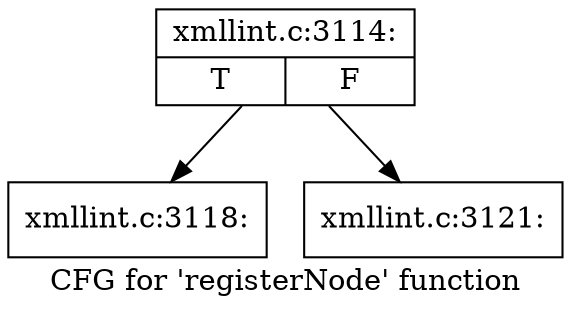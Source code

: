 digraph "CFG for 'registerNode' function" {
	label="CFG for 'registerNode' function";

	Node0x4a2ec80 [shape=record,label="{xmllint.c:3114:|{<s0>T|<s1>F}}"];
	Node0x4a2ec80 -> Node0x4a31370;
	Node0x4a2ec80 -> Node0x4a313c0;
	Node0x4a31370 [shape=record,label="{xmllint.c:3118:}"];
	Node0x4a313c0 [shape=record,label="{xmllint.c:3121:}"];
}
